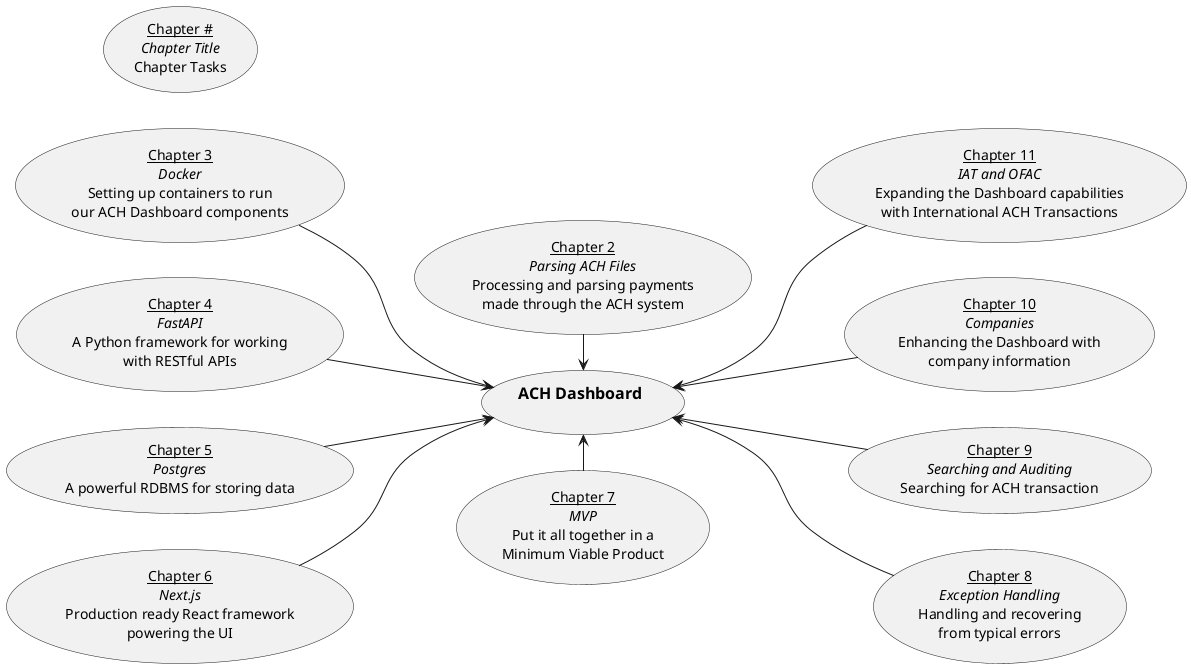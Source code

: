 @startuml
'https://plantuml.com/use-case-diagram
left to right direction

usecase (<u>Chapter #</u>\n<i>Chapter Title</i>\nChapter Tasks) as example

usecase (<b><size:16>ACH Dashboard</size></b>\n<b><size:16></size></b>) as dashboard
usecase (<u>Chapter 2</u>\n<i>Parsing ACH Files</i>\nProcessing and parsing payments\nmade through the ACH system) as parsing
usecase (<u>Chapter 3</u>\n<i>Docker</i>\nSetting up containers to run\nour ACH Dashboard components) as docker
usecase (<u>Chapter 4</u>\n<i>FastAPI</i>\nA Python framework for working\nwith RESTful APIs) as apis
usecase (<u>Chapter 5</u>\n<i>Postgres</i>\nA powerful RDBMS for storing data) as db
usecase (<u>Chapter 6</u>\n<i>Next.js</i>\nProduction ready React framework\npowering the UI) as ui
usecase (<u>Chapter 7</u>\n<i>MVP</i>\nPut it all together in a\nMinimum Viable Product) as mvp
usecase (<u>Chapter 11</u>\n<i>IAT and OFAC</i>\nExpanding the Dashboard capabilities\nwith International ACH Transactions) as iat
usecase (<u>Chapter 10</u>\n<i>Companies</i>\nEnhancing the Dashboard with\ncompany information) as companies
usecase (<u>Chapter 9</u>\n<i>Searching and Auditing</i>\nSearching for ACH transaction) as searching
usecase (<u>Chapter 8</u>\n<i>Exception Handling</i>\nHandling and recovering\nfrom typical errors) as exceptions

parsing -right-> dashboard
docker -down-> dashboard
apis -down-> dashboard
db -down-> dashboard
ui -down-> dashboard
mvp -left-> dashboard
companies -up-> dashboard
iat -up-> dashboard
searching -up-> dashboard
exceptions -up-> dashboard


@enduml